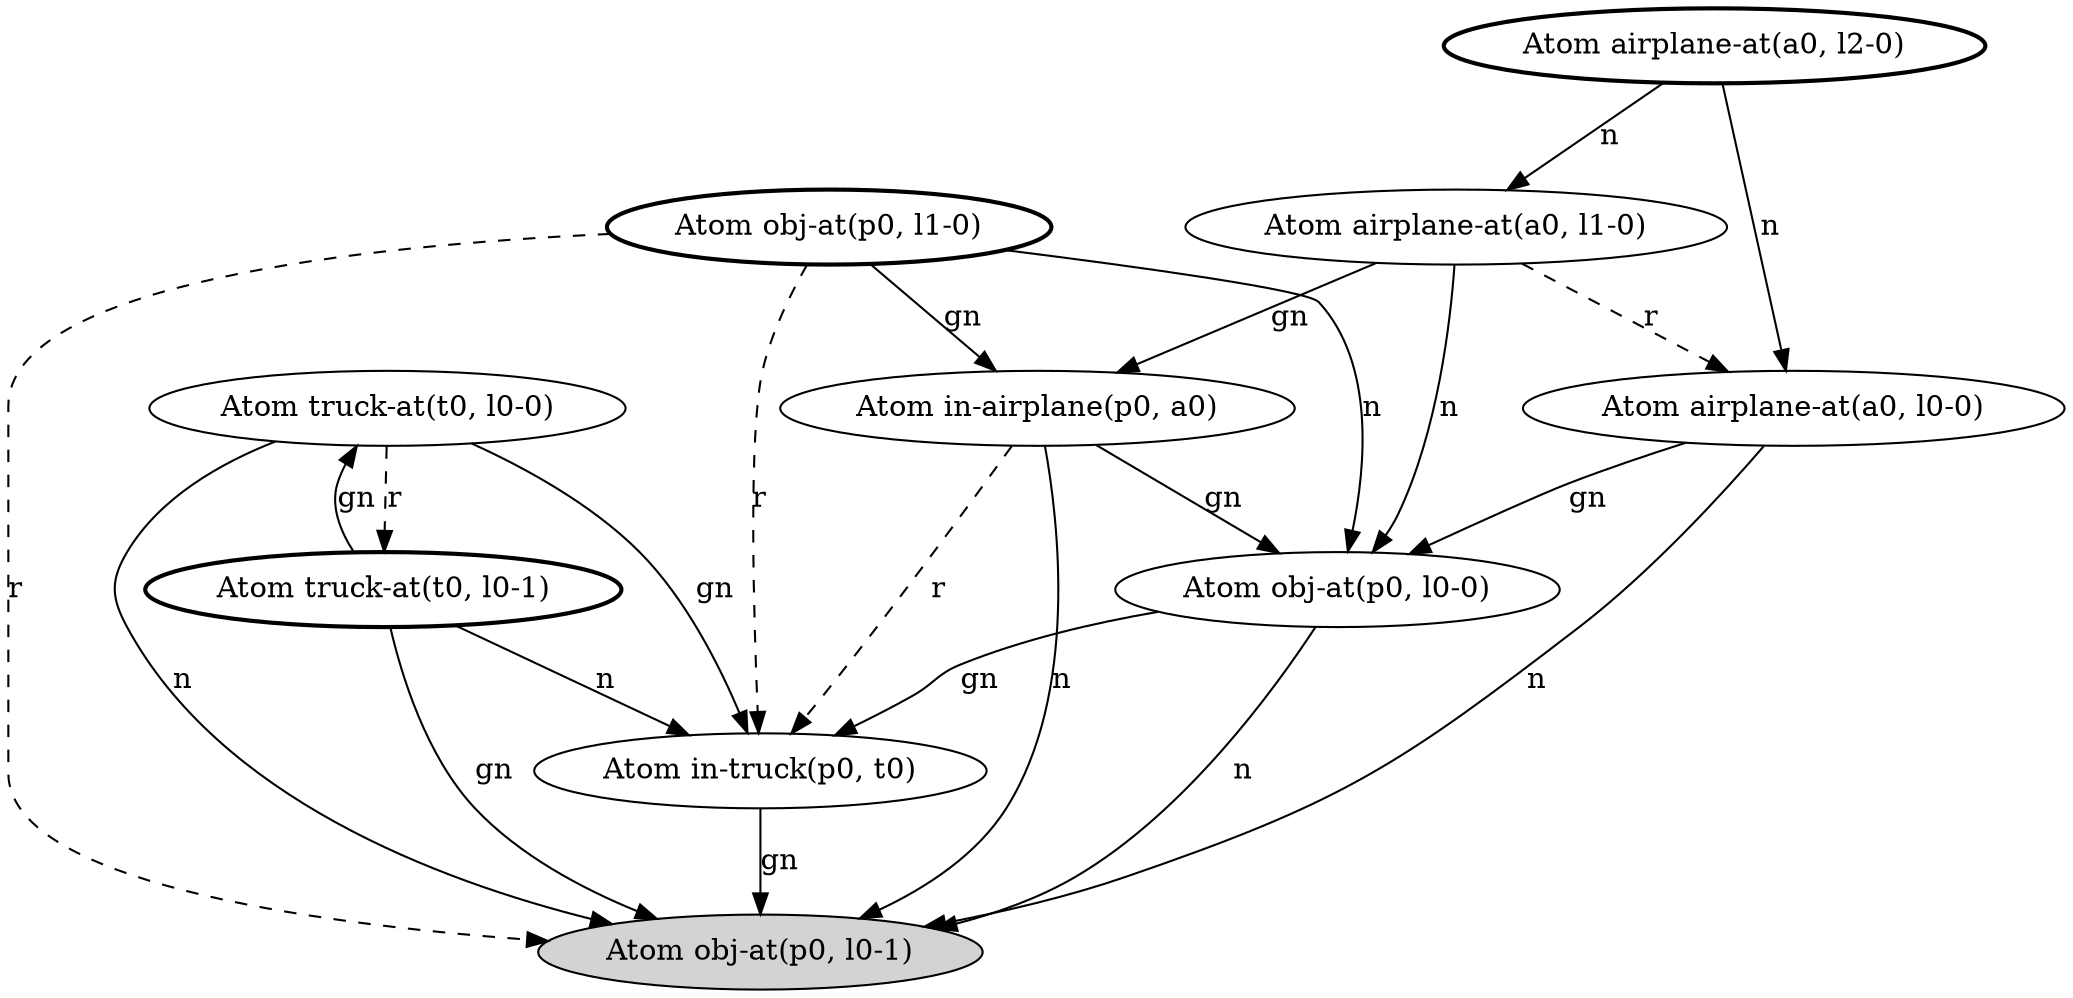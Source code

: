 digraph G {
  lm0 [label="Atom obj-at(p0, l0-1)", style=filled];
  lm1 [label="Atom truck-at(t0, l0-0)"];
      lm1 -> lm2 [label="r", style=dashed];
      lm1 -> lm7 [label="gn"];
      lm1 -> lm0 [label="n"];
  lm2 [label="Atom truck-at(t0, l0-1)", style=bold];
      lm2 -> lm0 [label="gn"];
      lm2 -> lm1 [label="gn"];
      lm2 -> lm7 [label="n"];
  lm3 [label="Atom airplane-at(a0, l0-0)"];
      lm3 -> lm0 [label="n"];
      lm3 -> lm8 [label="gn"];
  lm4 [label="Atom airplane-at(a0, l1-0)"];
      lm4 -> lm3 [label="r", style=dashed];
      lm4 -> lm6 [label="gn"];
      lm4 -> lm8 [label="n"];
  lm5 [label="Atom airplane-at(a0, l2-0)", style=bold];
      lm5 -> lm4 [label="n"];
      lm5 -> lm3 [label="n"];
  lm6 [label="Atom in-airplane(p0, a0)"];
      lm6 -> lm8 [label="gn"];
      lm6 -> lm7 [label="r", style=dashed];
      lm6 -> lm0 [label="n"];
  lm7 [label="Atom in-truck(p0, t0)"];
      lm7 -> lm0 [label="gn"];
  lm8 [label="Atom obj-at(p0, l0-0)"];
      lm8 -> lm0 [label="n"];
      lm8 -> lm7 [label="gn"];
  lm9 [label="Atom obj-at(p0, l1-0)", style=bold];
      lm9 -> lm7 [label="r", style=dashed];
      lm9 -> lm0 [label="r", style=dashed];
      lm9 -> lm6 [label="gn"];
      lm9 -> lm8 [label="n"];
}
